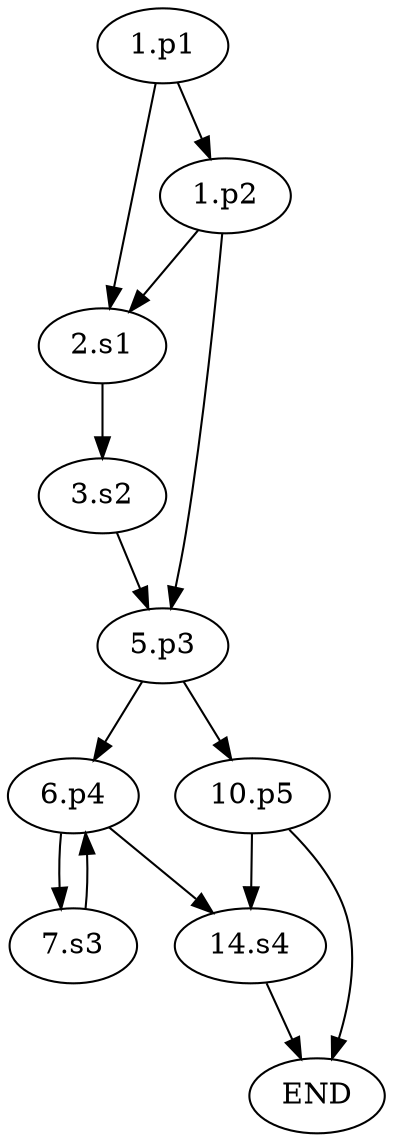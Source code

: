 digraph {
    "1.p1" -> "1.p2"
    "1.p1" -> "2.s1"
    "1.p2" -> "2.s1"
    "1.p2" -> "5.p3"
    "2.s1" -> "3.s2"
    "3.s2" -> "5.p3"
    "5.p3" -> "6.p4"
    "5.p3" -> "10.p5"
    "6.p4" -> "7.s3"
    "6.p4" -> "14.s4"
    "10.p5" -> "14.s4"
    "10.p5" -> "END"
    "7.s3" -> "6.p4"
    "14.s4" -> "END"
}
